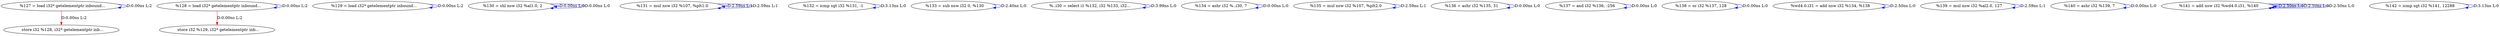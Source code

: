 digraph {
Node0x55e6214b32f0[label="  %127 = load i32* getelementptr inbound..."];
Node0x55e6214b32f0 -> Node0x55e6214b32f0[label="D:0.00ns L:2",color=blue];
Node0x55e6214b3590[label="  store i32 %128, i32* getelementptr inb..."];
Node0x55e6214b32f0 -> Node0x55e6214b3590[label="D:0.00ns L:2",color=red];
Node0x55e6214b34b0[label="  %128 = load i32* getelementptr inbound..."];
Node0x55e6214b34b0 -> Node0x55e6214b34b0[label="D:0.00ns L:2",color=blue];
Node0x55e6214b3750[label="  store i32 %129, i32* getelementptr inb..."];
Node0x55e6214b34b0 -> Node0x55e6214b3750[label="D:0.00ns L:2",color=red];
Node0x55e6214b3670[label="  %129 = load i32* getelementptr inbound..."];
Node0x55e6214b3670 -> Node0x55e6214b3670[label="D:0.00ns L:2",color=blue];
Node0x55e6214b39f0[label="  %130 = shl nsw i32 %al1.0, 2"];
Node0x55e6214b39f0 -> Node0x55e6214b39f0[label="D:0.00ns L:0",color=blue];
Node0x55e6214b39f0 -> Node0x55e6214b39f0[label="D:0.00ns L:0",color=blue];
Node0x55e6214b3ad0[label="  %131 = mul nsw i32 %107, %plt1.0"];
Node0x55e6214b3ad0 -> Node0x55e6214b3ad0[label="D:2.59ns L:1",color=blue];
Node0x55e6214b3ad0 -> Node0x55e6214b3ad0[label="D:2.59ns L:1",color=blue];
Node0x55e6214b3bb0[label="  %132 = icmp sgt i32 %131, -1"];
Node0x55e6214b3bb0 -> Node0x55e6214b3bb0[label="D:3.13ns L:0",color=blue];
Node0x55e6214b3c90[label="  %133 = sub nsw i32 0, %130"];
Node0x55e6214b3c90 -> Node0x55e6214b3c90[label="D:2.40ns L:0",color=blue];
Node0x55e6214b3d70[label="  %..i30 = select i1 %132, i32 %133, i32..."];
Node0x55e6214b3d70 -> Node0x55e6214b3d70[label="D:3.99ns L:0",color=blue];
Node0x55e6214b3e50[label="  %134 = ashr i32 %..i30, 7"];
Node0x55e6214b3e50 -> Node0x55e6214b3e50[label="D:0.00ns L:0",color=blue];
Node0x55e6214b3f30[label="  %135 = mul nsw i32 %107, %plt2.0"];
Node0x55e6214b3f30 -> Node0x55e6214b3f30[label="D:2.59ns L:1",color=blue];
Node0x55e6214b4010[label="  %136 = ashr i32 %135, 31"];
Node0x55e6214b4010 -> Node0x55e6214b4010[label="D:0.00ns L:0",color=blue];
Node0x55e6214b40f0[label="  %137 = and i32 %136, -256"];
Node0x55e6214b40f0 -> Node0x55e6214b40f0[label="D:0.00ns L:0",color=blue];
Node0x55e6214b41d0[label="  %138 = or i32 %137, 128"];
Node0x55e6214b41d0 -> Node0x55e6214b41d0[label="D:0.00ns L:0",color=blue];
Node0x55e6214b42b0[label="  %wd4.0.i31 = add nsw i32 %134, %138"];
Node0x55e6214b42b0 -> Node0x55e6214b42b0[label="D:2.50ns L:0",color=blue];
Node0x55e6214b4390[label="  %139 = mul nsw i32 %al2.0, 127"];
Node0x55e6214b4390 -> Node0x55e6214b4390[label="D:2.59ns L:1",color=blue];
Node0x55e6214b4470[label="  %140 = ashr i32 %139, 7"];
Node0x55e6214b4470 -> Node0x55e6214b4470[label="D:0.00ns L:0",color=blue];
Node0x55e6214b4550[label="  %141 = add nsw i32 %wd4.0.i31, %140"];
Node0x55e6214b4550 -> Node0x55e6214b4550[label="D:2.50ns L:0",color=blue];
Node0x55e6214b4550 -> Node0x55e6214b4550[label="D:2.50ns L:0",color=blue];
Node0x55e6214b4550 -> Node0x55e6214b4550[label="D:2.50ns L:0",color=blue];
Node0x55e6214b4630[label="  %142 = icmp sgt i32 %141, 12288"];
Node0x55e6214b4630 -> Node0x55e6214b4630[label="D:3.13ns L:0",color=blue];
}
